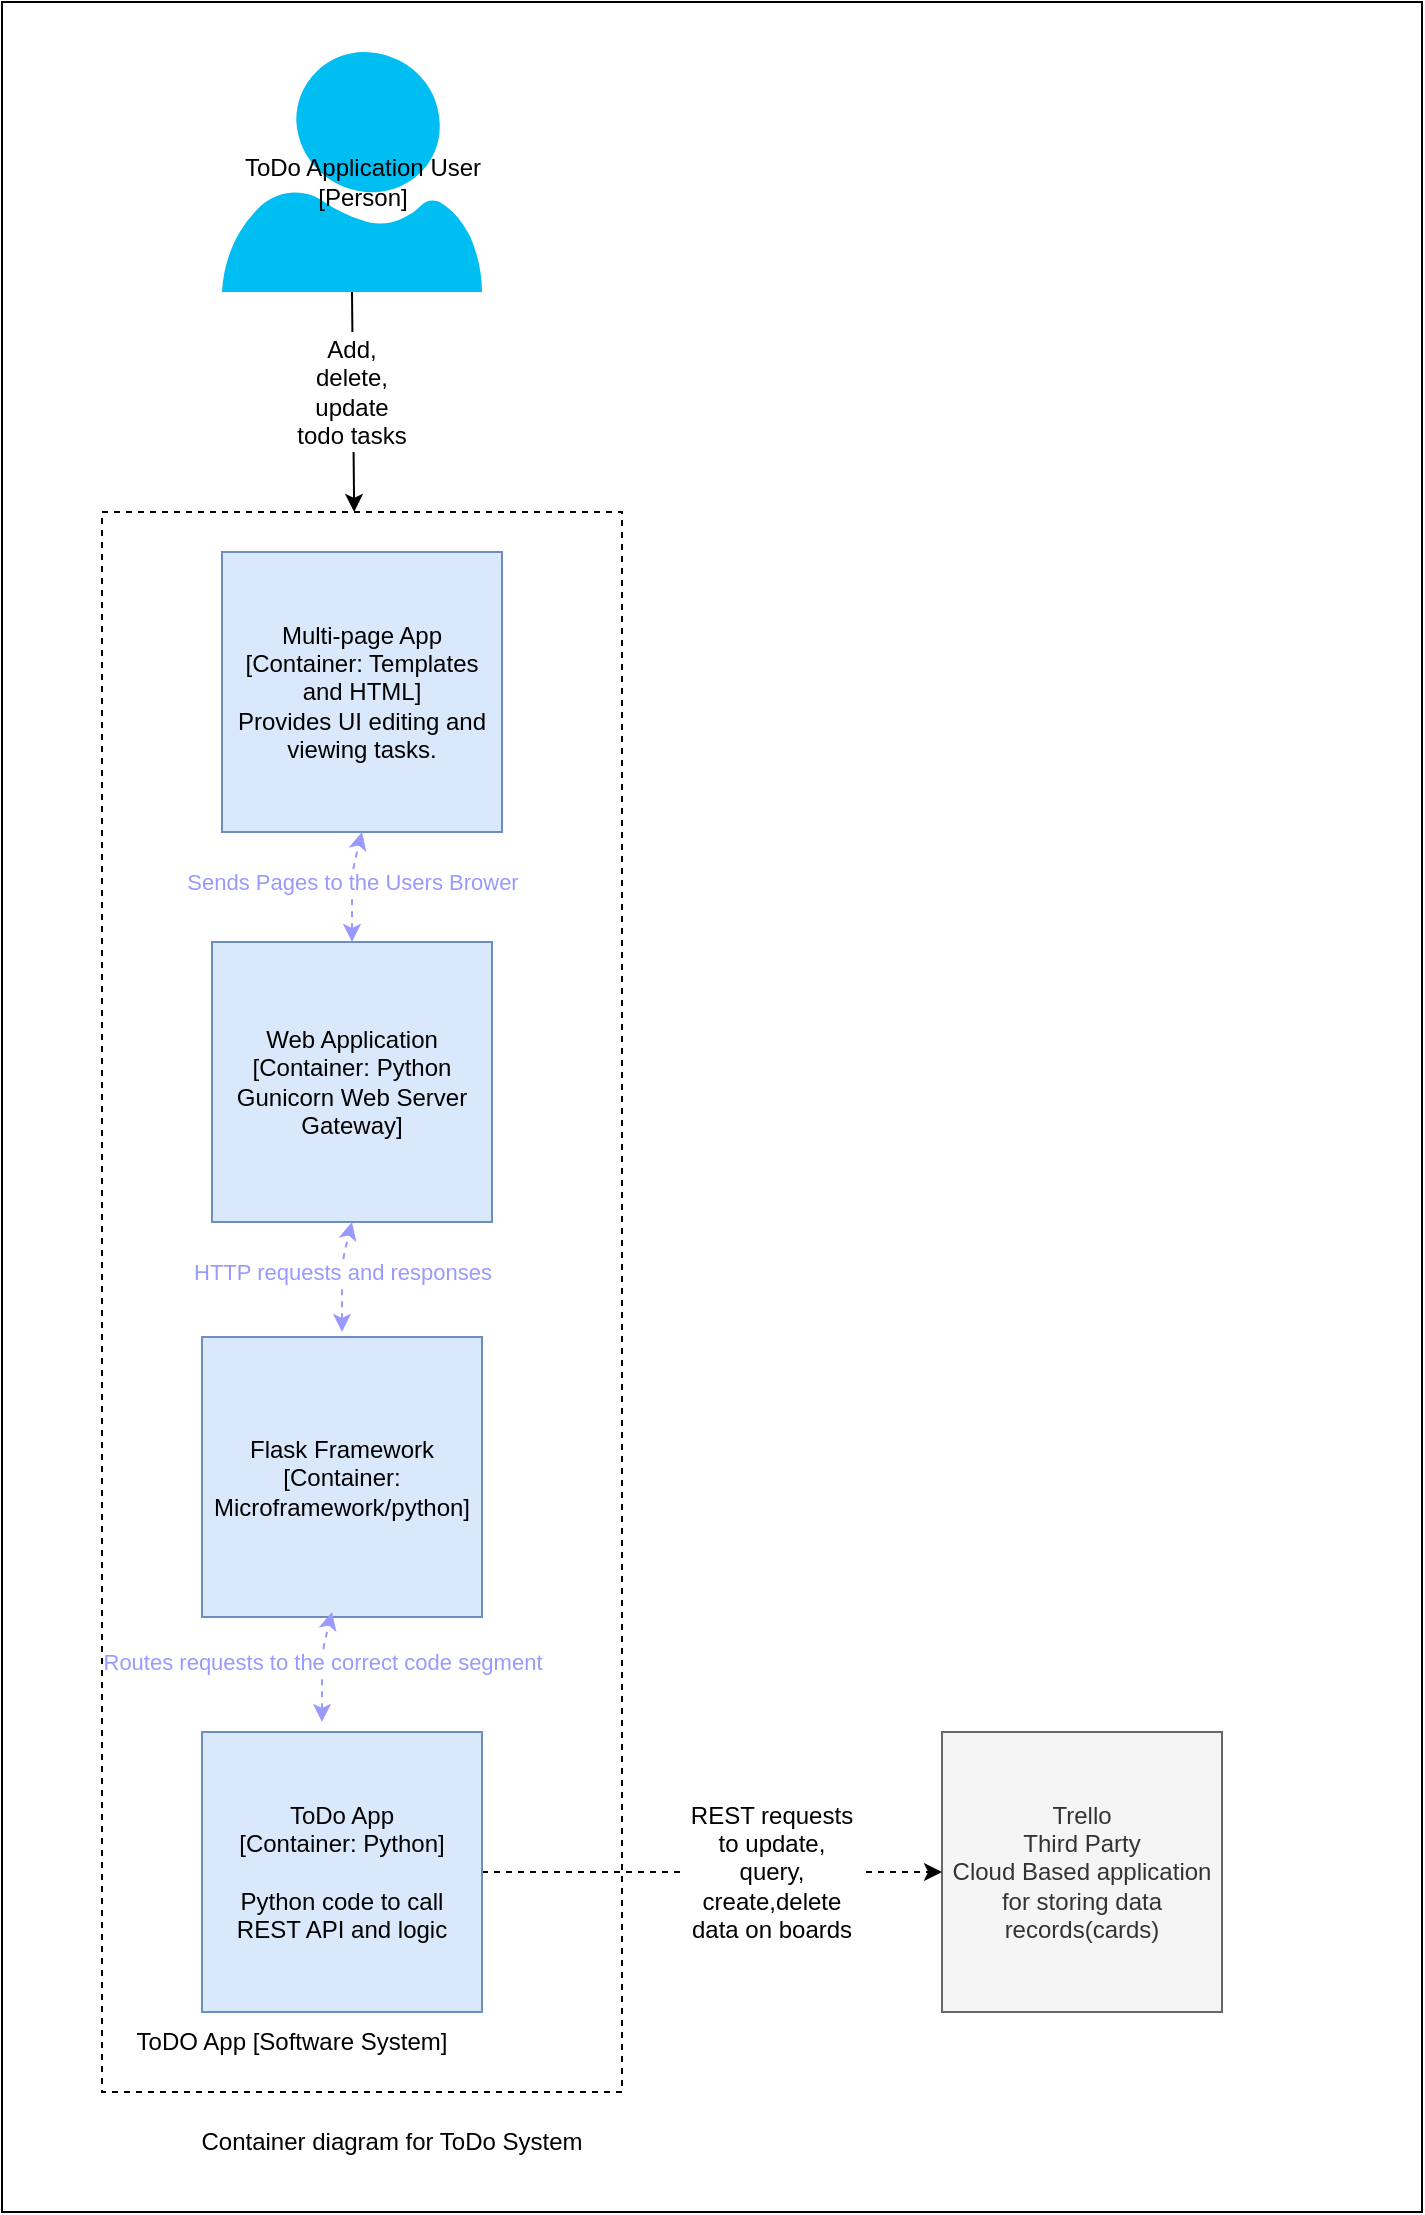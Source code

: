 <mxfile version="14.8.5" type="google"><diagram id="r41JuCnLwjRNpmXytUKn" name="Page-1"><mxGraphModel dx="3023" dy="1900" grid="1" gridSize="10" guides="1" tooltips="1" connect="1" arrows="1" fold="1" page="1" pageScale="1" pageWidth="827" pageHeight="1169" math="0" shadow="0"><root><mxCell id="0"/><mxCell id="1" parent="0"/><mxCell id="T0roHjIkxoa1uphQwu22-17" value="" style="rounded=0;whiteSpace=wrap;html=1;fillColor=none;" vertex="1" parent="1"><mxGeometry x="80" y="45" width="710" height="1105" as="geometry"/></mxCell><mxCell id="T0roHjIkxoa1uphQwu22-12" value="" style="rounded=0;whiteSpace=wrap;html=1;dashed=1;" vertex="1" parent="1"><mxGeometry x="130" y="300" width="260" height="790" as="geometry"/></mxCell><mxCell id="T0roHjIkxoa1uphQwu22-1" value="" style="verticalLabelPosition=bottom;html=1;verticalAlign=top;align=center;strokeColor=none;fillColor=#00BEF2;shape=mxgraph.azure.user;" vertex="1" parent="1"><mxGeometry x="190" y="70" width="130" height="120" as="geometry"/></mxCell><mxCell id="T0roHjIkxoa1uphQwu22-2" value="Multi-page App&lt;br&gt;[Container: Templates and HTML]&lt;br&gt;Provides UI editing and viewing tasks." style="whiteSpace=wrap;html=1;aspect=fixed;fillColor=#dae8fc;strokeColor=#6c8ebf;" vertex="1" parent="1"><mxGeometry x="190" y="320" width="140" height="140" as="geometry"/></mxCell><mxCell id="T0roHjIkxoa1uphQwu22-5" value="ToDo Application User&lt;br&gt;[Person]" style="text;html=1;align=center;verticalAlign=middle;resizable=0;points=[];autosize=1;strokeColor=none;" vertex="1" parent="1"><mxGeometry x="195" y="120" width="130" height="30" as="geometry"/></mxCell><mxCell id="T0roHjIkxoa1uphQwu22-8" value="Trello&lt;br&gt;Third Party&lt;br&gt;Cloud Based application for storing data records(cards)" style="whiteSpace=wrap;html=1;aspect=fixed;fillColor=#f5f5f5;strokeColor=#666666;fontColor=#333333;" vertex="1" parent="1"><mxGeometry x="550" y="910" width="140" height="140" as="geometry"/></mxCell><mxCell id="T0roHjIkxoa1uphQwu22-10" value="" style="endArrow=classic;html=1;entryX=0;entryY=0.5;entryDx=0;entryDy=0;dashed=1;exitX=1;exitY=0.5;exitDx=0;exitDy=0;" edge="1" parent="1" source="T0roHjIkxoa1uphQwu22-16" target="T0roHjIkxoa1uphQwu22-8"><mxGeometry width="50" height="50" relative="1" as="geometry"><mxPoint x="304" y="450" as="sourcePoint"/><mxPoint x="380" y="460" as="targetPoint"/></mxGeometry></mxCell><mxCell id="T0roHjIkxoa1uphQwu22-13" value="ToDO App&amp;nbsp;[Software System]" style="text;html=1;strokeColor=none;fillColor=none;align=center;verticalAlign=middle;whiteSpace=wrap;rounded=0;" vertex="1" parent="1"><mxGeometry x="130" y="1050" width="190" height="30" as="geometry"/></mxCell><mxCell id="T0roHjIkxoa1uphQwu22-14" value="Web Application&lt;br&gt;[Container: Python Gunicorn Web Server Gateway]" style="whiteSpace=wrap;html=1;aspect=fixed;fillColor=#dae8fc;strokeColor=#6c8ebf;" vertex="1" parent="1"><mxGeometry x="185" y="515" width="140" height="140" as="geometry"/></mxCell><mxCell id="T0roHjIkxoa1uphQwu22-15" value="Flask Framework&lt;br&gt;[Container: Microframework/python]" style="whiteSpace=wrap;html=1;aspect=fixed;fillColor=#dae8fc;strokeColor=#6c8ebf;" vertex="1" parent="1"><mxGeometry x="180" y="712.5" width="140" height="140" as="geometry"/></mxCell><mxCell id="T0roHjIkxoa1uphQwu22-16" value="ToDo App&lt;br&gt;[Container: Python]&lt;br&gt;&lt;br&gt;Python code to call&lt;br&gt;REST API and logic&lt;br&gt;" style="whiteSpace=wrap;html=1;aspect=fixed;fillColor=#dae8fc;strokeColor=#6c8ebf;" vertex="1" parent="1"><mxGeometry x="180" y="910" width="140" height="140" as="geometry"/></mxCell><mxCell id="T0roHjIkxoa1uphQwu22-11" value="REST requests to update, query, create,delete data on boards" style="text;html=1;strokeColor=none;align=center;verticalAlign=middle;whiteSpace=wrap;rounded=0;fillColor=#FFFFFF;" vertex="1" parent="1"><mxGeometry x="420" y="932.5" width="90" height="95" as="geometry"/></mxCell><mxCell id="T0roHjIkxoa1uphQwu22-18" value="" style="endArrow=classic;html=1;exitX=0.5;exitY=1;exitDx=0;exitDy=0;exitPerimeter=0;" edge="1" parent="1" source="T0roHjIkxoa1uphQwu22-1" target="T0roHjIkxoa1uphQwu22-12"><mxGeometry width="50" height="50" relative="1" as="geometry"><mxPoint x="390" y="610" as="sourcePoint"/><mxPoint x="440" y="560" as="targetPoint"/></mxGeometry></mxCell><mxCell id="T0roHjIkxoa1uphQwu22-4" value="Add, delete, update todo tasks" style="text;html=1;strokeColor=none;align=center;verticalAlign=middle;whiteSpace=wrap;rounded=0;fillColor=#ffffff;" vertex="1" parent="1"><mxGeometry x="225" y="210" width="60" height="60" as="geometry"/></mxCell><mxCell id="T0roHjIkxoa1uphQwu22-19" value="" style="endArrow=classic;startArrow=classic;html=1;fillColor=#f5f5f5;strokeColor=#9999FF;dashed=1;entryX=0.5;entryY=1;entryDx=0;entryDy=0;exitX=0.5;exitY=0;exitDx=0;exitDy=0;" edge="1" parent="1" source="T0roHjIkxoa1uphQwu22-14" target="T0roHjIkxoa1uphQwu22-2"><mxGeometry width="50" height="50" relative="1" as="geometry"><mxPoint x="260" y="510" as="sourcePoint"/><mxPoint x="300" y="460" as="targetPoint"/><Array as="points"><mxPoint x="255" y="480"/></Array></mxGeometry></mxCell><mxCell id="T0roHjIkxoa1uphQwu22-23" value="Sends Pages to the Users Brower" style="edgeLabel;html=1;align=center;verticalAlign=middle;resizable=0;points=[];fontColor=#9999FF;" vertex="1" connectable="0" parent="T0roHjIkxoa1uphQwu22-19"><mxGeometry x="0.072" relative="1" as="geometry"><mxPoint as="offset"/></mxGeometry></mxCell><mxCell id="T0roHjIkxoa1uphQwu22-24" value="" style="endArrow=classic;startArrow=classic;html=1;fillColor=#f5f5f5;strokeColor=#9999FF;dashed=1;entryX=0.5;entryY=1;entryDx=0;entryDy=0;exitX=0.5;exitY=0;exitDx=0;exitDy=0;" edge="1" parent="1"><mxGeometry width="50" height="50" relative="1" as="geometry"><mxPoint x="250" y="710" as="sourcePoint"/><mxPoint x="255" y="655" as="targetPoint"/><Array as="points"><mxPoint x="250" y="675"/></Array></mxGeometry></mxCell><mxCell id="T0roHjIkxoa1uphQwu22-25" value="HTTP requests and responses" style="edgeLabel;html=1;align=center;verticalAlign=middle;resizable=0;points=[];fontColor=#9999FF;" vertex="1" connectable="0" parent="T0roHjIkxoa1uphQwu22-24"><mxGeometry x="0.072" relative="1" as="geometry"><mxPoint as="offset"/></mxGeometry></mxCell><mxCell id="T0roHjIkxoa1uphQwu22-26" value="" style="endArrow=classic;startArrow=classic;html=1;fillColor=#f5f5f5;strokeColor=#9999FF;dashed=1;entryX=0.5;entryY=1;entryDx=0;entryDy=0;exitX=0.5;exitY=0;exitDx=0;exitDy=0;" edge="1" parent="1"><mxGeometry width="50" height="50" relative="1" as="geometry"><mxPoint x="240" y="905" as="sourcePoint"/><mxPoint x="245" y="850" as="targetPoint"/><Array as="points"><mxPoint x="240" y="870"/></Array></mxGeometry></mxCell><mxCell id="T0roHjIkxoa1uphQwu22-27" value="Routes requests to the correct code segment" style="edgeLabel;html=1;align=center;verticalAlign=middle;resizable=0;points=[];fontColor=#9999FF;" vertex="1" connectable="0" parent="T0roHjIkxoa1uphQwu22-26"><mxGeometry x="0.072" relative="1" as="geometry"><mxPoint as="offset"/></mxGeometry></mxCell><mxCell id="T0roHjIkxoa1uphQwu22-28" value="Container diagram for ToDo System" style="text;html=1;strokeColor=none;fillColor=none;align=center;verticalAlign=middle;whiteSpace=wrap;rounded=0;" vertex="1" parent="1"><mxGeometry x="110" y="1100" width="330" height="30" as="geometry"/></mxCell></root></mxGraphModel></diagram></mxfile>